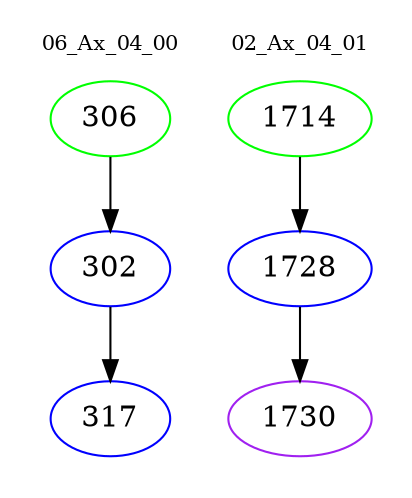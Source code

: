 digraph{
subgraph cluster_0 {
color = white
label = "06_Ax_04_00";
fontsize=10;
T0_306 [label="306", color="green"]
T0_306 -> T0_302 [color="black"]
T0_302 [label="302", color="blue"]
T0_302 -> T0_317 [color="black"]
T0_317 [label="317", color="blue"]
}
subgraph cluster_1 {
color = white
label = "02_Ax_04_01";
fontsize=10;
T1_1714 [label="1714", color="green"]
T1_1714 -> T1_1728 [color="black"]
T1_1728 [label="1728", color="blue"]
T1_1728 -> T1_1730 [color="black"]
T1_1730 [label="1730", color="purple"]
}
}
